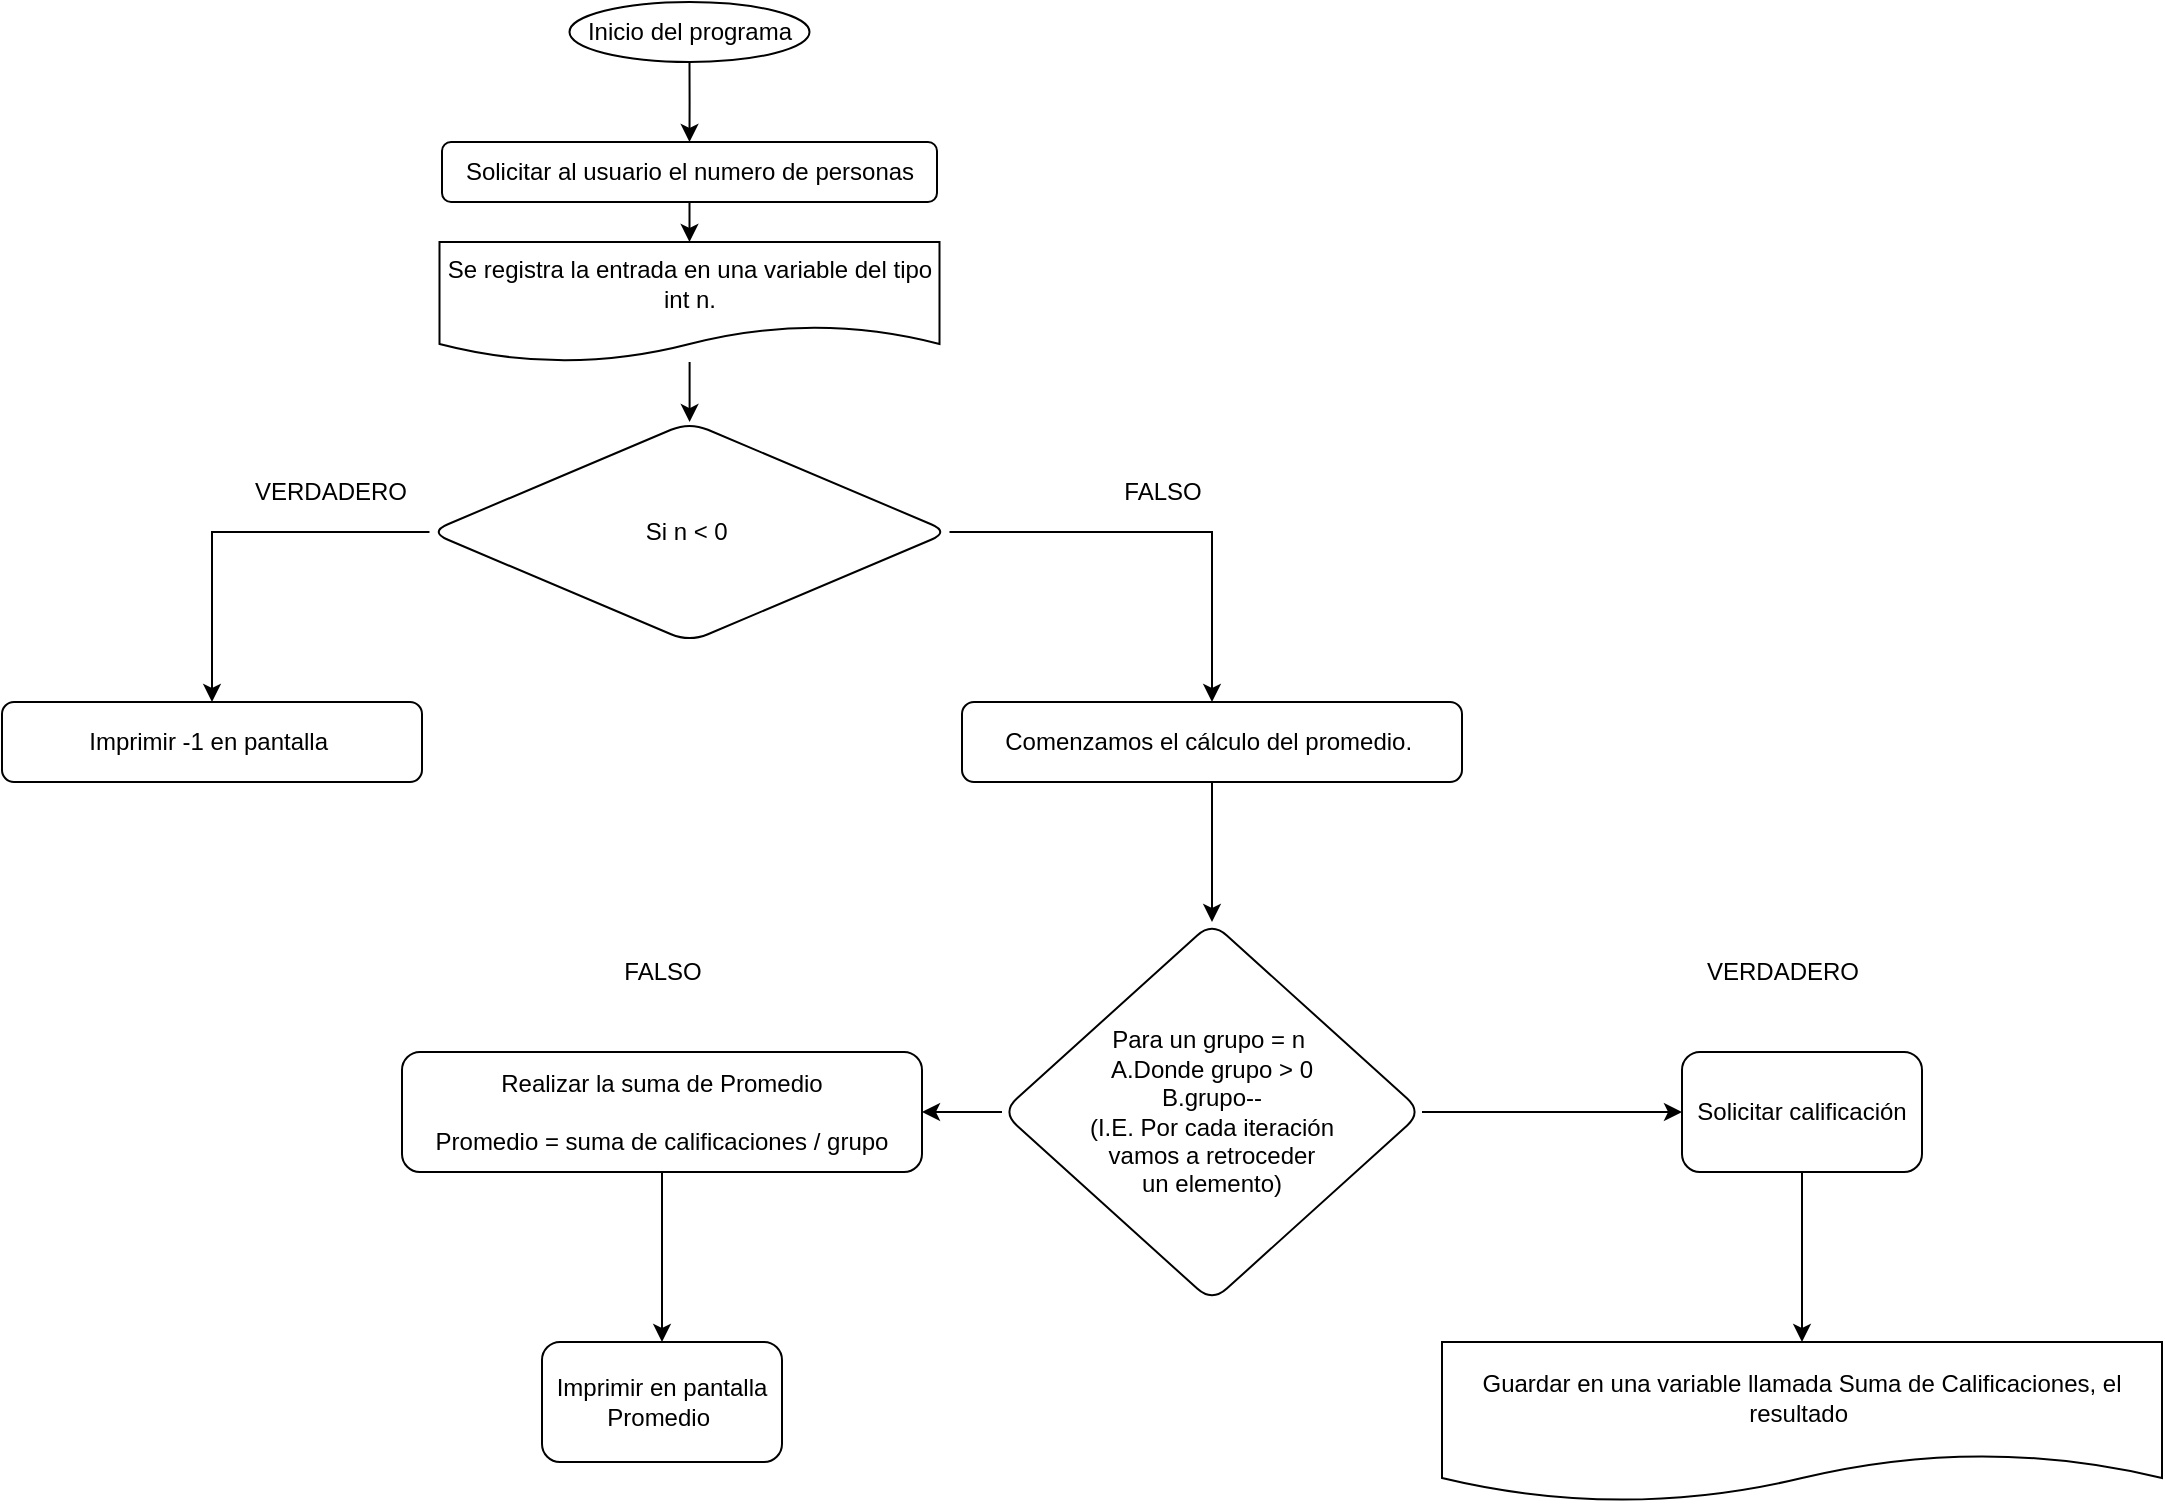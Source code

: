 <mxfile version="24.7.16">
  <diagram name="Página-1" id="abuLJBTFDbg1C9s6nDSt">
    <mxGraphModel dx="954" dy="647" grid="1" gridSize="10" guides="1" tooltips="1" connect="1" arrows="1" fold="1" page="1" pageScale="1" pageWidth="827" pageHeight="1169" math="0" shadow="0">
      <root>
        <mxCell id="0" />
        <mxCell id="1" parent="0" />
        <mxCell id="pNPqIXBsP1YfmATv3oyi-7" value="" style="edgeStyle=orthogonalEdgeStyle;rounded=0;orthogonalLoop=1;jettySize=auto;html=1;" edge="1" parent="1" source="pNPqIXBsP1YfmATv3oyi-4" target="pNPqIXBsP1YfmATv3oyi-6">
          <mxGeometry relative="1" as="geometry" />
        </mxCell>
        <mxCell id="pNPqIXBsP1YfmATv3oyi-4" value="Inicio del programa" style="ellipse;whiteSpace=wrap;html=1;" vertex="1" parent="1">
          <mxGeometry x="313.75" y="30" width="120" height="30" as="geometry" />
        </mxCell>
        <mxCell id="pNPqIXBsP1YfmATv3oyi-17" value="" style="edgeStyle=orthogonalEdgeStyle;rounded=0;orthogonalLoop=1;jettySize=auto;html=1;" edge="1" parent="1" source="pNPqIXBsP1YfmATv3oyi-6" target="pNPqIXBsP1YfmATv3oyi-16">
          <mxGeometry relative="1" as="geometry" />
        </mxCell>
        <mxCell id="pNPqIXBsP1YfmATv3oyi-6" value="Solicitar al usuario el numero de personas" style="rounded=1;whiteSpace=wrap;html=1;" vertex="1" parent="1">
          <mxGeometry x="250" y="100" width="247.5" height="30" as="geometry" />
        </mxCell>
        <mxCell id="pNPqIXBsP1YfmATv3oyi-42" value="" style="edgeStyle=orthogonalEdgeStyle;rounded=0;orthogonalLoop=1;jettySize=auto;html=1;" edge="1" parent="1" source="pNPqIXBsP1YfmATv3oyi-16" target="pNPqIXBsP1YfmATv3oyi-41">
          <mxGeometry relative="1" as="geometry" />
        </mxCell>
        <mxCell id="pNPqIXBsP1YfmATv3oyi-16" value="Se registra la entrada en una variable del tipo int n." style="shape=document;whiteSpace=wrap;html=1;boundedLbl=1;rounded=1;" vertex="1" parent="1">
          <mxGeometry x="248.75" y="150" width="250" height="60" as="geometry" />
        </mxCell>
        <mxCell id="pNPqIXBsP1YfmATv3oyi-47" value="" style="edgeStyle=orthogonalEdgeStyle;rounded=0;orthogonalLoop=1;jettySize=auto;html=1;" edge="1" parent="1" source="pNPqIXBsP1YfmATv3oyi-41" target="pNPqIXBsP1YfmATv3oyi-46">
          <mxGeometry relative="1" as="geometry" />
        </mxCell>
        <mxCell id="pNPqIXBsP1YfmATv3oyi-50" value="" style="edgeStyle=orthogonalEdgeStyle;rounded=0;orthogonalLoop=1;jettySize=auto;html=1;" edge="1" parent="1" source="pNPqIXBsP1YfmATv3oyi-41" target="pNPqIXBsP1YfmATv3oyi-49">
          <mxGeometry relative="1" as="geometry" />
        </mxCell>
        <mxCell id="pNPqIXBsP1YfmATv3oyi-41" value="Si n &amp;lt; 0&amp;nbsp;" style="rhombus;whiteSpace=wrap;html=1;rounded=1;" vertex="1" parent="1">
          <mxGeometry x="243.75" y="240" width="260" height="110" as="geometry" />
        </mxCell>
        <mxCell id="pNPqIXBsP1YfmATv3oyi-46" value="Imprimir -1 en pantalla&amp;nbsp;" style="whiteSpace=wrap;html=1;rounded=1;" vertex="1" parent="1">
          <mxGeometry x="30" y="380" width="210" height="40" as="geometry" />
        </mxCell>
        <mxCell id="pNPqIXBsP1YfmATv3oyi-48" value="VERDADERO" style="text;html=1;align=center;verticalAlign=middle;resizable=0;points=[];autosize=1;strokeColor=none;fillColor=none;" vertex="1" parent="1">
          <mxGeometry x="143.75" y="260" width="100" height="30" as="geometry" />
        </mxCell>
        <mxCell id="pNPqIXBsP1YfmATv3oyi-53" value="" style="edgeStyle=orthogonalEdgeStyle;rounded=0;orthogonalLoop=1;jettySize=auto;html=1;" edge="1" parent="1" source="pNPqIXBsP1YfmATv3oyi-49" target="pNPqIXBsP1YfmATv3oyi-52">
          <mxGeometry relative="1" as="geometry" />
        </mxCell>
        <mxCell id="pNPqIXBsP1YfmATv3oyi-49" value="Comenzamos el cálculo del promedio.&amp;nbsp;" style="whiteSpace=wrap;html=1;rounded=1;" vertex="1" parent="1">
          <mxGeometry x="510" y="380" width="250" height="40" as="geometry" />
        </mxCell>
        <mxCell id="pNPqIXBsP1YfmATv3oyi-51" value="FALSO" style="text;html=1;align=center;verticalAlign=middle;resizable=0;points=[];autosize=1;strokeColor=none;fillColor=none;" vertex="1" parent="1">
          <mxGeometry x="580" y="260" width="60" height="30" as="geometry" />
        </mxCell>
        <mxCell id="pNPqIXBsP1YfmATv3oyi-56" value="" style="edgeStyle=orthogonalEdgeStyle;rounded=0;orthogonalLoop=1;jettySize=auto;html=1;" edge="1" parent="1" source="pNPqIXBsP1YfmATv3oyi-52" target="pNPqIXBsP1YfmATv3oyi-55">
          <mxGeometry relative="1" as="geometry" />
        </mxCell>
        <mxCell id="pNPqIXBsP1YfmATv3oyi-58" value="" style="edgeStyle=orthogonalEdgeStyle;rounded=0;orthogonalLoop=1;jettySize=auto;html=1;" edge="1" parent="1" source="pNPqIXBsP1YfmATv3oyi-52" target="pNPqIXBsP1YfmATv3oyi-57">
          <mxGeometry relative="1" as="geometry" />
        </mxCell>
        <mxCell id="pNPqIXBsP1YfmATv3oyi-52" value="Para un grupo = n&amp;nbsp;&lt;div&gt;A.Donde grupo &amp;gt; 0&lt;/div&gt;&lt;div&gt;B.grupo--&lt;/div&gt;&lt;div&gt;(I.E. Por cada iteración&lt;/div&gt;&lt;div&gt;vamos a retroceder&lt;/div&gt;&lt;div&gt;un elemento)&lt;/div&gt;" style="rhombus;whiteSpace=wrap;html=1;rounded=1;" vertex="1" parent="1">
          <mxGeometry x="530" y="490" width="210" height="190" as="geometry" />
        </mxCell>
        <mxCell id="pNPqIXBsP1YfmATv3oyi-62" value="" style="edgeStyle=orthogonalEdgeStyle;rounded=0;orthogonalLoop=1;jettySize=auto;html=1;" edge="1" parent="1" source="pNPqIXBsP1YfmATv3oyi-55" target="pNPqIXBsP1YfmATv3oyi-61">
          <mxGeometry relative="1" as="geometry" />
        </mxCell>
        <mxCell id="pNPqIXBsP1YfmATv3oyi-55" value="Solicitar calificación" style="whiteSpace=wrap;html=1;rounded=1;" vertex="1" parent="1">
          <mxGeometry x="870" y="555" width="120" height="60" as="geometry" />
        </mxCell>
        <mxCell id="pNPqIXBsP1YfmATv3oyi-60" value="" style="edgeStyle=orthogonalEdgeStyle;rounded=0;orthogonalLoop=1;jettySize=auto;html=1;" edge="1" parent="1" source="pNPqIXBsP1YfmATv3oyi-57" target="pNPqIXBsP1YfmATv3oyi-59">
          <mxGeometry relative="1" as="geometry" />
        </mxCell>
        <mxCell id="pNPqIXBsP1YfmATv3oyi-57" value="Realizar la suma de Promedio&lt;div&gt;&lt;br&gt;&lt;/div&gt;&lt;div&gt;Promedio = suma de calificaciones / grupo&lt;/div&gt;" style="whiteSpace=wrap;html=1;rounded=1;" vertex="1" parent="1">
          <mxGeometry x="230" y="555" width="260" height="60" as="geometry" />
        </mxCell>
        <mxCell id="pNPqIXBsP1YfmATv3oyi-59" value="Imprimir en pantalla Promedio&amp;nbsp;" style="whiteSpace=wrap;html=1;rounded=1;" vertex="1" parent="1">
          <mxGeometry x="300" y="700" width="120" height="60" as="geometry" />
        </mxCell>
        <mxCell id="pNPqIXBsP1YfmATv3oyi-61" value="Guardar en una variable llamada Suma de Calificaciones, el resultado&amp;nbsp;" style="shape=document;whiteSpace=wrap;html=1;boundedLbl=1;rounded=1;" vertex="1" parent="1">
          <mxGeometry x="750" y="700" width="360" height="80" as="geometry" />
        </mxCell>
        <mxCell id="pNPqIXBsP1YfmATv3oyi-63" value="VERDADERO" style="text;html=1;align=center;verticalAlign=middle;resizable=0;points=[];autosize=1;strokeColor=none;fillColor=none;" vertex="1" parent="1">
          <mxGeometry x="870" y="500" width="100" height="30" as="geometry" />
        </mxCell>
        <mxCell id="pNPqIXBsP1YfmATv3oyi-64" value="FALSO" style="text;html=1;align=center;verticalAlign=middle;resizable=0;points=[];autosize=1;strokeColor=none;fillColor=none;" vertex="1" parent="1">
          <mxGeometry x="330" y="500" width="60" height="30" as="geometry" />
        </mxCell>
      </root>
    </mxGraphModel>
  </diagram>
</mxfile>
